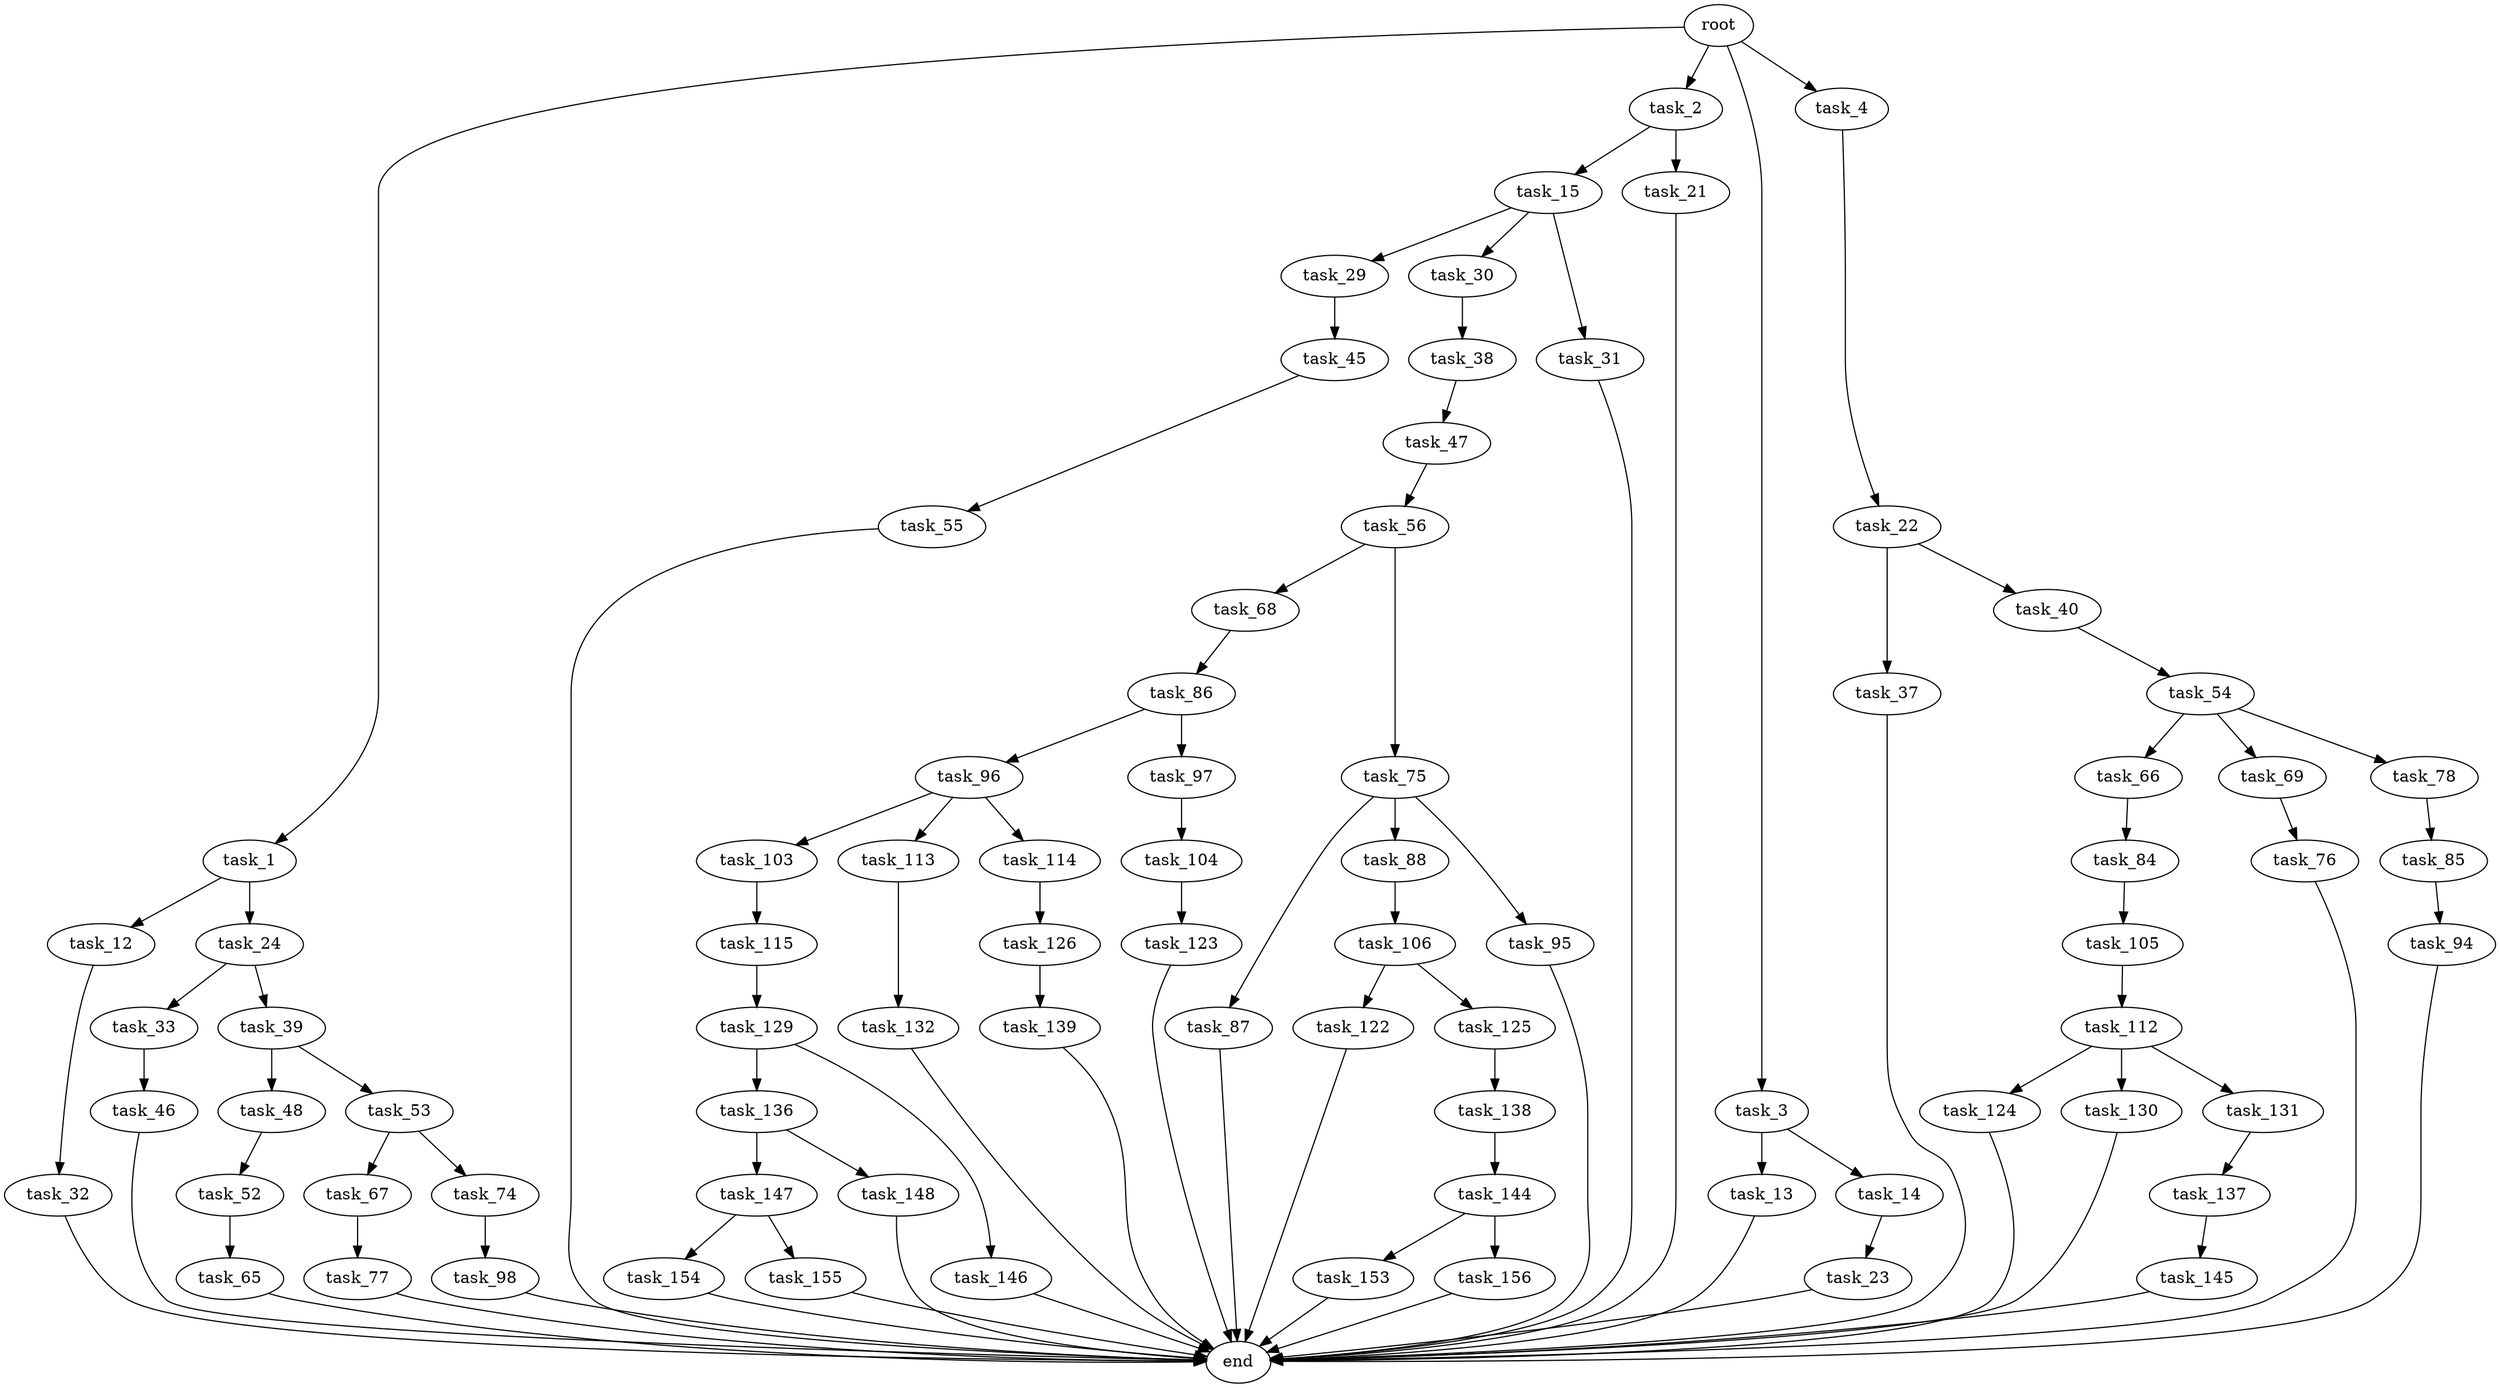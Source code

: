 digraph G {
  root [size="0.000000"];
  task_1 [size="8589934592.000000"];
  task_2 [size="1242943079765.000000"];
  task_3 [size="134217728000.000000"];
  task_4 [size="134217728000.000000"];
  task_12 [size="8460596054.000000"];
  task_24 [size="833837241.000000"];
  task_15 [size="15168548406.000000"];
  task_21 [size="23324622411.000000"];
  task_13 [size="540284328391.000000"];
  task_14 [size="12585692833.000000"];
  task_22 [size="782757789696.000000"];
  task_32 [size="2537602138.000000"];
  end [size="0.000000"];
  task_23 [size="107717470387.000000"];
  task_29 [size="68719476736.000000"];
  task_30 [size="223864271438.000000"];
  task_31 [size="43278973518.000000"];
  task_37 [size="231928233984.000000"];
  task_40 [size="687390710098.000000"];
  task_33 [size="62296911546.000000"];
  task_39 [size="24024373522.000000"];
  task_45 [size="2747046734.000000"];
  task_38 [size="194266024251.000000"];
  task_46 [size="8589934592.000000"];
  task_47 [size="1073741824000.000000"];
  task_48 [size="368293445632.000000"];
  task_53 [size="1450503616.000000"];
  task_54 [size="1940026332.000000"];
  task_55 [size="246860505539.000000"];
  task_56 [size="134217728000.000000"];
  task_52 [size="21083279072.000000"];
  task_65 [size="41922053275.000000"];
  task_67 [size="368293445632.000000"];
  task_74 [size="28991029248.000000"];
  task_66 [size="231928233984.000000"];
  task_69 [size="231928233984.000000"];
  task_78 [size="60409468101.000000"];
  task_68 [size="134217728000.000000"];
  task_75 [size="8589934592.000000"];
  task_84 [size="28991029248.000000"];
  task_77 [size="26757702226.000000"];
  task_86 [size="4617579687.000000"];
  task_76 [size="134217728000.000000"];
  task_98 [size="134217728000.000000"];
  task_87 [size="231928233984.000000"];
  task_88 [size="28991029248.000000"];
  task_95 [size="68719476736.000000"];
  task_85 [size="39275063424.000000"];
  task_105 [size="22712087757.000000"];
  task_94 [size="231928233984.000000"];
  task_96 [size="587667010440.000000"];
  task_97 [size="218674983540.000000"];
  task_106 [size="1073741824000.000000"];
  task_103 [size="160449459600.000000"];
  task_113 [size="134217728000.000000"];
  task_114 [size="782757789696.000000"];
  task_104 [size="939947402252.000000"];
  task_115 [size="15353023384.000000"];
  task_123 [size="368293445632.000000"];
  task_112 [size="183874539214.000000"];
  task_122 [size="368293445632.000000"];
  task_125 [size="3636098302.000000"];
  task_124 [size="28991029248.000000"];
  task_130 [size="21822524204.000000"];
  task_131 [size="198492461517.000000"];
  task_132 [size="368293445632.000000"];
  task_126 [size="1287915708.000000"];
  task_129 [size="21654374090.000000"];
  task_138 [size="1550515172.000000"];
  task_139 [size="28991029248.000000"];
  task_136 [size="134217728000.000000"];
  task_146 [size="68719476736.000000"];
  task_137 [size="549755813888.000000"];
  task_147 [size="13449187118.000000"];
  task_148 [size="9064760498.000000"];
  task_145 [size="744546484.000000"];
  task_144 [size="134217728000.000000"];
  task_153 [size="28991029248.000000"];
  task_156 [size="35544133850.000000"];
  task_154 [size="6746767021.000000"];
  task_155 [size="5063705644.000000"];

  root -> task_1 [size="1.000000"];
  root -> task_2 [size="1.000000"];
  root -> task_3 [size="1.000000"];
  root -> task_4 [size="1.000000"];
  task_1 -> task_12 [size="33554432.000000"];
  task_1 -> task_24 [size="33554432.000000"];
  task_2 -> task_15 [size="838860800.000000"];
  task_2 -> task_21 [size="838860800.000000"];
  task_3 -> task_13 [size="209715200.000000"];
  task_3 -> task_14 [size="209715200.000000"];
  task_4 -> task_22 [size="209715200.000000"];
  task_12 -> task_32 [size="209715200.000000"];
  task_24 -> task_33 [size="33554432.000000"];
  task_24 -> task_39 [size="33554432.000000"];
  task_15 -> task_29 [size="536870912.000000"];
  task_15 -> task_30 [size="536870912.000000"];
  task_15 -> task_31 [size="536870912.000000"];
  task_21 -> end [size="1.000000"];
  task_13 -> end [size="1.000000"];
  task_14 -> task_23 [size="209715200.000000"];
  task_22 -> task_37 [size="679477248.000000"];
  task_22 -> task_40 [size="679477248.000000"];
  task_32 -> end [size="1.000000"];
  task_23 -> end [size="1.000000"];
  task_29 -> task_45 [size="134217728.000000"];
  task_30 -> task_38 [size="679477248.000000"];
  task_31 -> end [size="1.000000"];
  task_37 -> end [size="1.000000"];
  task_40 -> task_54 [size="679477248.000000"];
  task_33 -> task_46 [size="75497472.000000"];
  task_39 -> task_48 [size="838860800.000000"];
  task_39 -> task_53 [size="838860800.000000"];
  task_45 -> task_55 [size="134217728.000000"];
  task_38 -> task_47 [size="301989888.000000"];
  task_46 -> end [size="1.000000"];
  task_47 -> task_56 [size="838860800.000000"];
  task_48 -> task_52 [size="411041792.000000"];
  task_53 -> task_67 [size="33554432.000000"];
  task_53 -> task_74 [size="33554432.000000"];
  task_54 -> task_66 [size="75497472.000000"];
  task_54 -> task_69 [size="75497472.000000"];
  task_54 -> task_78 [size="75497472.000000"];
  task_55 -> end [size="1.000000"];
  task_56 -> task_68 [size="209715200.000000"];
  task_56 -> task_75 [size="209715200.000000"];
  task_52 -> task_65 [size="838860800.000000"];
  task_65 -> end [size="1.000000"];
  task_67 -> task_77 [size="411041792.000000"];
  task_74 -> task_98 [size="75497472.000000"];
  task_66 -> task_84 [size="301989888.000000"];
  task_69 -> task_76 [size="301989888.000000"];
  task_78 -> task_85 [size="209715200.000000"];
  task_68 -> task_86 [size="209715200.000000"];
  task_75 -> task_87 [size="33554432.000000"];
  task_75 -> task_88 [size="33554432.000000"];
  task_75 -> task_95 [size="33554432.000000"];
  task_84 -> task_105 [size="75497472.000000"];
  task_77 -> end [size="1.000000"];
  task_86 -> task_96 [size="301989888.000000"];
  task_86 -> task_97 [size="301989888.000000"];
  task_76 -> end [size="1.000000"];
  task_98 -> end [size="1.000000"];
  task_87 -> end [size="1.000000"];
  task_88 -> task_106 [size="75497472.000000"];
  task_95 -> end [size="1.000000"];
  task_85 -> task_94 [size="75497472.000000"];
  task_105 -> task_112 [size="411041792.000000"];
  task_94 -> end [size="1.000000"];
  task_96 -> task_103 [size="411041792.000000"];
  task_96 -> task_113 [size="411041792.000000"];
  task_96 -> task_114 [size="411041792.000000"];
  task_97 -> task_104 [size="536870912.000000"];
  task_106 -> task_122 [size="838860800.000000"];
  task_106 -> task_125 [size="838860800.000000"];
  task_103 -> task_115 [size="134217728.000000"];
  task_113 -> task_132 [size="209715200.000000"];
  task_114 -> task_126 [size="679477248.000000"];
  task_104 -> task_123 [size="838860800.000000"];
  task_115 -> task_129 [size="33554432.000000"];
  task_123 -> end [size="1.000000"];
  task_112 -> task_124 [size="301989888.000000"];
  task_112 -> task_130 [size="301989888.000000"];
  task_112 -> task_131 [size="301989888.000000"];
  task_122 -> end [size="1.000000"];
  task_125 -> task_138 [size="134217728.000000"];
  task_124 -> end [size="1.000000"];
  task_130 -> end [size="1.000000"];
  task_131 -> task_137 [size="838860800.000000"];
  task_132 -> end [size="1.000000"];
  task_126 -> task_139 [size="33554432.000000"];
  task_129 -> task_136 [size="411041792.000000"];
  task_129 -> task_146 [size="411041792.000000"];
  task_138 -> task_144 [size="33554432.000000"];
  task_139 -> end [size="1.000000"];
  task_136 -> task_147 [size="209715200.000000"];
  task_136 -> task_148 [size="209715200.000000"];
  task_146 -> end [size="1.000000"];
  task_137 -> task_145 [size="536870912.000000"];
  task_147 -> task_154 [size="411041792.000000"];
  task_147 -> task_155 [size="411041792.000000"];
  task_148 -> end [size="1.000000"];
  task_145 -> end [size="1.000000"];
  task_144 -> task_153 [size="209715200.000000"];
  task_144 -> task_156 [size="209715200.000000"];
  task_153 -> end [size="1.000000"];
  task_156 -> end [size="1.000000"];
  task_154 -> end [size="1.000000"];
  task_155 -> end [size="1.000000"];
}
